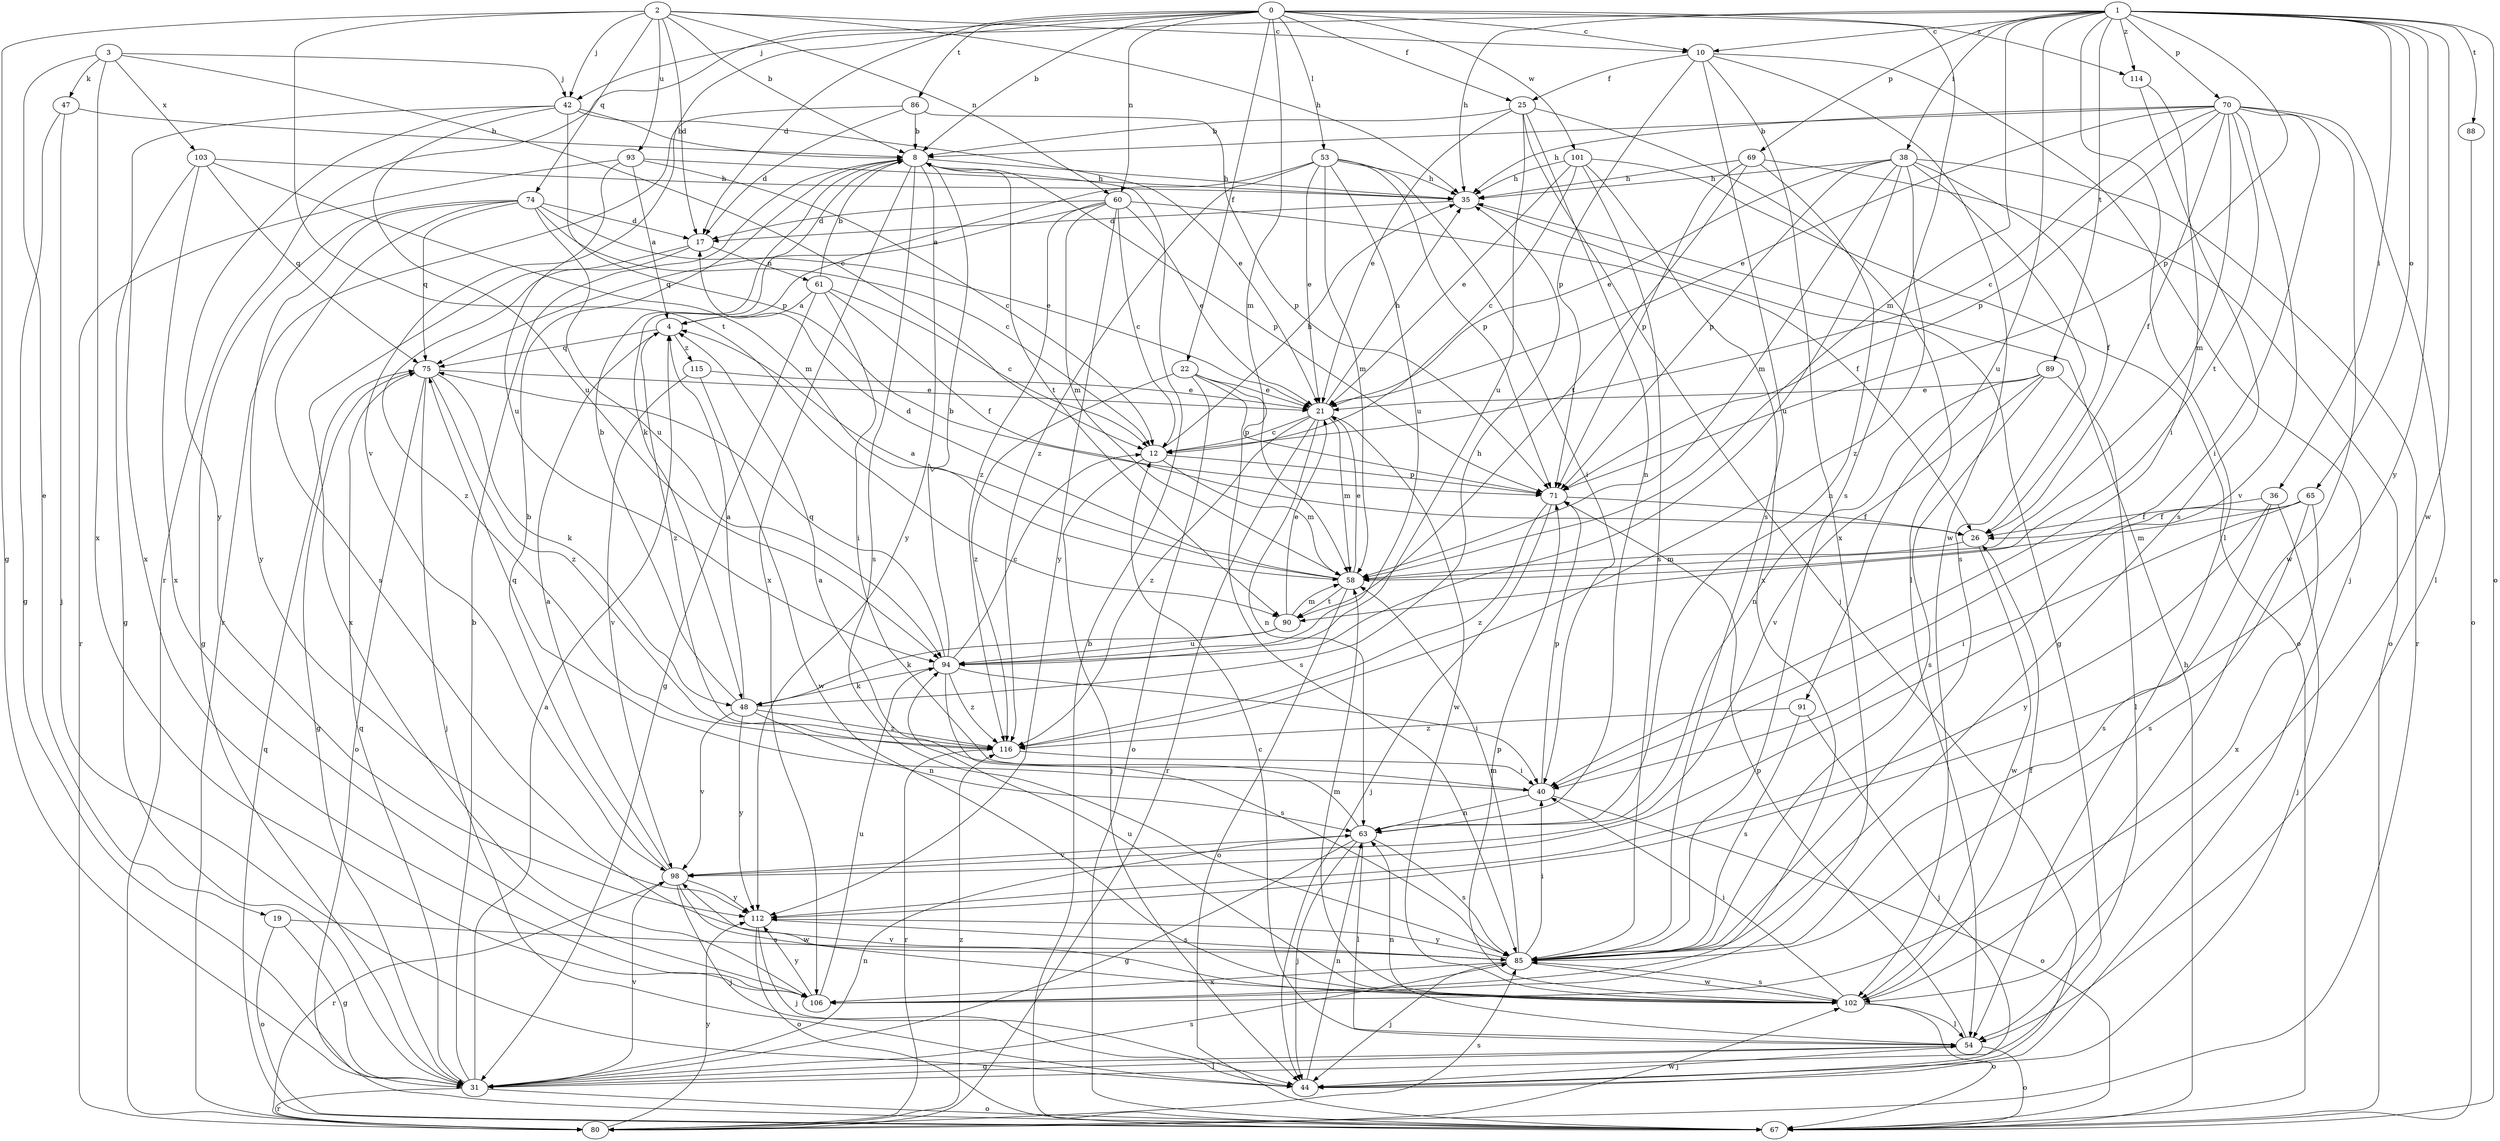 strict digraph  {
0;
1;
2;
3;
4;
8;
10;
12;
17;
19;
21;
22;
25;
26;
31;
35;
36;
38;
40;
42;
44;
47;
48;
53;
54;
58;
60;
61;
63;
65;
67;
69;
70;
71;
74;
75;
80;
85;
86;
88;
89;
90;
91;
93;
94;
98;
101;
102;
103;
106;
112;
114;
115;
116;
0 -> 8  [label=b];
0 -> 10  [label=c];
0 -> 17  [label=d];
0 -> 22  [label=f];
0 -> 25  [label=f];
0 -> 53  [label=l];
0 -> 58  [label=m];
0 -> 60  [label=n];
0 -> 80  [label=r];
0 -> 85  [label=s];
0 -> 86  [label=t];
0 -> 98  [label=v];
0 -> 101  [label=w];
0 -> 114  [label=z];
1 -> 10  [label=c];
1 -> 35  [label=h];
1 -> 36  [label=i];
1 -> 38  [label=i];
1 -> 42  [label=j];
1 -> 54  [label=l];
1 -> 58  [label=m];
1 -> 65  [label=o];
1 -> 67  [label=o];
1 -> 69  [label=p];
1 -> 70  [label=p];
1 -> 71  [label=p];
1 -> 88  [label=t];
1 -> 89  [label=t];
1 -> 91  [label=u];
1 -> 102  [label=w];
1 -> 112  [label=y];
1 -> 114  [label=z];
2 -> 8  [label=b];
2 -> 10  [label=c];
2 -> 17  [label=d];
2 -> 31  [label=g];
2 -> 35  [label=h];
2 -> 42  [label=j];
2 -> 60  [label=n];
2 -> 74  [label=q];
2 -> 90  [label=t];
2 -> 93  [label=u];
3 -> 12  [label=c];
3 -> 19  [label=e];
3 -> 42  [label=j];
3 -> 47  [label=k];
3 -> 103  [label=x];
3 -> 106  [label=x];
4 -> 75  [label=q];
4 -> 115  [label=z];
4 -> 116  [label=z];
8 -> 35  [label=h];
8 -> 48  [label=k];
8 -> 71  [label=p];
8 -> 85  [label=s];
8 -> 90  [label=t];
8 -> 106  [label=x];
8 -> 112  [label=y];
10 -> 25  [label=f];
10 -> 44  [label=j];
10 -> 71  [label=p];
10 -> 85  [label=s];
10 -> 102  [label=w];
10 -> 106  [label=x];
12 -> 35  [label=h];
12 -> 44  [label=j];
12 -> 58  [label=m];
12 -> 71  [label=p];
17 -> 61  [label=n];
17 -> 106  [label=x];
17 -> 116  [label=z];
19 -> 31  [label=g];
19 -> 67  [label=o];
19 -> 85  [label=s];
21 -> 12  [label=c];
21 -> 35  [label=h];
21 -> 58  [label=m];
21 -> 63  [label=n];
21 -> 80  [label=r];
21 -> 102  [label=w];
21 -> 116  [label=z];
22 -> 21  [label=e];
22 -> 67  [label=o];
22 -> 71  [label=p];
22 -> 85  [label=s];
22 -> 116  [label=z];
25 -> 8  [label=b];
25 -> 21  [label=e];
25 -> 44  [label=j];
25 -> 54  [label=l];
25 -> 63  [label=n];
25 -> 94  [label=u];
26 -> 58  [label=m];
26 -> 102  [label=w];
31 -> 4  [label=a];
31 -> 8  [label=b];
31 -> 54  [label=l];
31 -> 63  [label=n];
31 -> 67  [label=o];
31 -> 75  [label=q];
31 -> 80  [label=r];
31 -> 85  [label=s];
31 -> 98  [label=v];
35 -> 17  [label=d];
35 -> 31  [label=g];
36 -> 26  [label=f];
36 -> 44  [label=j];
36 -> 85  [label=s];
36 -> 112  [label=y];
38 -> 21  [label=e];
38 -> 26  [label=f];
38 -> 35  [label=h];
38 -> 58  [label=m];
38 -> 71  [label=p];
38 -> 80  [label=r];
38 -> 85  [label=s];
38 -> 94  [label=u];
38 -> 116  [label=z];
40 -> 63  [label=n];
40 -> 67  [label=o];
40 -> 71  [label=p];
40 -> 75  [label=q];
42 -> 8  [label=b];
42 -> 21  [label=e];
42 -> 71  [label=p];
42 -> 94  [label=u];
42 -> 106  [label=x];
42 -> 112  [label=y];
44 -> 63  [label=n];
47 -> 8  [label=b];
47 -> 31  [label=g];
47 -> 44  [label=j];
48 -> 4  [label=a];
48 -> 8  [label=b];
48 -> 35  [label=h];
48 -> 63  [label=n];
48 -> 98  [label=v];
48 -> 112  [label=y];
48 -> 116  [label=z];
53 -> 4  [label=a];
53 -> 21  [label=e];
53 -> 35  [label=h];
53 -> 40  [label=i];
53 -> 58  [label=m];
53 -> 71  [label=p];
53 -> 94  [label=u];
53 -> 116  [label=z];
54 -> 12  [label=c];
54 -> 31  [label=g];
54 -> 44  [label=j];
54 -> 63  [label=n];
54 -> 67  [label=o];
54 -> 71  [label=p];
58 -> 4  [label=a];
58 -> 17  [label=d];
58 -> 21  [label=e];
58 -> 67  [label=o];
58 -> 90  [label=t];
60 -> 12  [label=c];
60 -> 17  [label=d];
60 -> 21  [label=e];
60 -> 26  [label=f];
60 -> 58  [label=m];
60 -> 75  [label=q];
60 -> 112  [label=y];
60 -> 116  [label=z];
61 -> 4  [label=a];
61 -> 8  [label=b];
61 -> 12  [label=c];
61 -> 26  [label=f];
61 -> 31  [label=g];
61 -> 40  [label=i];
63 -> 4  [label=a];
63 -> 31  [label=g];
63 -> 44  [label=j];
63 -> 54  [label=l];
63 -> 85  [label=s];
63 -> 98  [label=v];
65 -> 26  [label=f];
65 -> 40  [label=i];
65 -> 58  [label=m];
65 -> 85  [label=s];
65 -> 106  [label=x];
67 -> 8  [label=b];
67 -> 35  [label=h];
67 -> 75  [label=q];
69 -> 35  [label=h];
69 -> 63  [label=n];
69 -> 67  [label=o];
69 -> 71  [label=p];
69 -> 90  [label=t];
70 -> 8  [label=b];
70 -> 12  [label=c];
70 -> 21  [label=e];
70 -> 26  [label=f];
70 -> 35  [label=h];
70 -> 40  [label=i];
70 -> 54  [label=l];
70 -> 58  [label=m];
70 -> 71  [label=p];
70 -> 90  [label=t];
70 -> 98  [label=v];
70 -> 102  [label=w];
71 -> 26  [label=f];
71 -> 44  [label=j];
71 -> 116  [label=z];
74 -> 12  [label=c];
74 -> 17  [label=d];
74 -> 21  [label=e];
74 -> 31  [label=g];
74 -> 75  [label=q];
74 -> 85  [label=s];
74 -> 94  [label=u];
74 -> 112  [label=y];
75 -> 21  [label=e];
75 -> 31  [label=g];
75 -> 44  [label=j];
75 -> 48  [label=k];
75 -> 67  [label=o];
75 -> 116  [label=z];
80 -> 85  [label=s];
80 -> 102  [label=w];
80 -> 112  [label=y];
80 -> 116  [label=z];
85 -> 40  [label=i];
85 -> 44  [label=j];
85 -> 58  [label=m];
85 -> 102  [label=w];
85 -> 106  [label=x];
85 -> 112  [label=y];
86 -> 8  [label=b];
86 -> 17  [label=d];
86 -> 71  [label=p];
86 -> 80  [label=r];
88 -> 67  [label=o];
89 -> 21  [label=e];
89 -> 54  [label=l];
89 -> 63  [label=n];
89 -> 85  [label=s];
89 -> 98  [label=v];
90 -> 21  [label=e];
90 -> 48  [label=k];
90 -> 58  [label=m];
90 -> 94  [label=u];
91 -> 44  [label=j];
91 -> 85  [label=s];
91 -> 116  [label=z];
93 -> 4  [label=a];
93 -> 12  [label=c];
93 -> 35  [label=h];
93 -> 80  [label=r];
93 -> 94  [label=u];
94 -> 8  [label=b];
94 -> 12  [label=c];
94 -> 40  [label=i];
94 -> 48  [label=k];
94 -> 75  [label=q];
94 -> 85  [label=s];
94 -> 116  [label=z];
98 -> 4  [label=a];
98 -> 8  [label=b];
98 -> 44  [label=j];
98 -> 80  [label=r];
98 -> 102  [label=w];
98 -> 112  [label=y];
101 -> 12  [label=c];
101 -> 21  [label=e];
101 -> 35  [label=h];
101 -> 67  [label=o];
101 -> 85  [label=s];
101 -> 106  [label=x];
102 -> 26  [label=f];
102 -> 40  [label=i];
102 -> 54  [label=l];
102 -> 58  [label=m];
102 -> 67  [label=o];
102 -> 71  [label=p];
102 -> 85  [label=s];
102 -> 94  [label=u];
102 -> 98  [label=v];
103 -> 31  [label=g];
103 -> 35  [label=h];
103 -> 58  [label=m];
103 -> 75  [label=q];
103 -> 106  [label=x];
106 -> 94  [label=u];
106 -> 112  [label=y];
112 -> 44  [label=j];
112 -> 67  [label=o];
112 -> 85  [label=s];
114 -> 40  [label=i];
114 -> 85  [label=s];
115 -> 21  [label=e];
115 -> 98  [label=v];
115 -> 102  [label=w];
116 -> 40  [label=i];
116 -> 80  [label=r];
}
